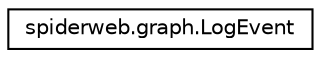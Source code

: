 digraph G
{
  edge [fontname="Helvetica",fontsize="10",labelfontname="Helvetica",labelfontsize="10"];
  node [fontname="Helvetica",fontsize="10",shape=record];
  rankdir=LR;
  Node1 [label="spiderweb.graph.LogEvent",height=0.2,width=0.4,color="black", fillcolor="white", style="filled",URL="$classspiderweb_1_1graph_1_1_log_event.html"];
}
